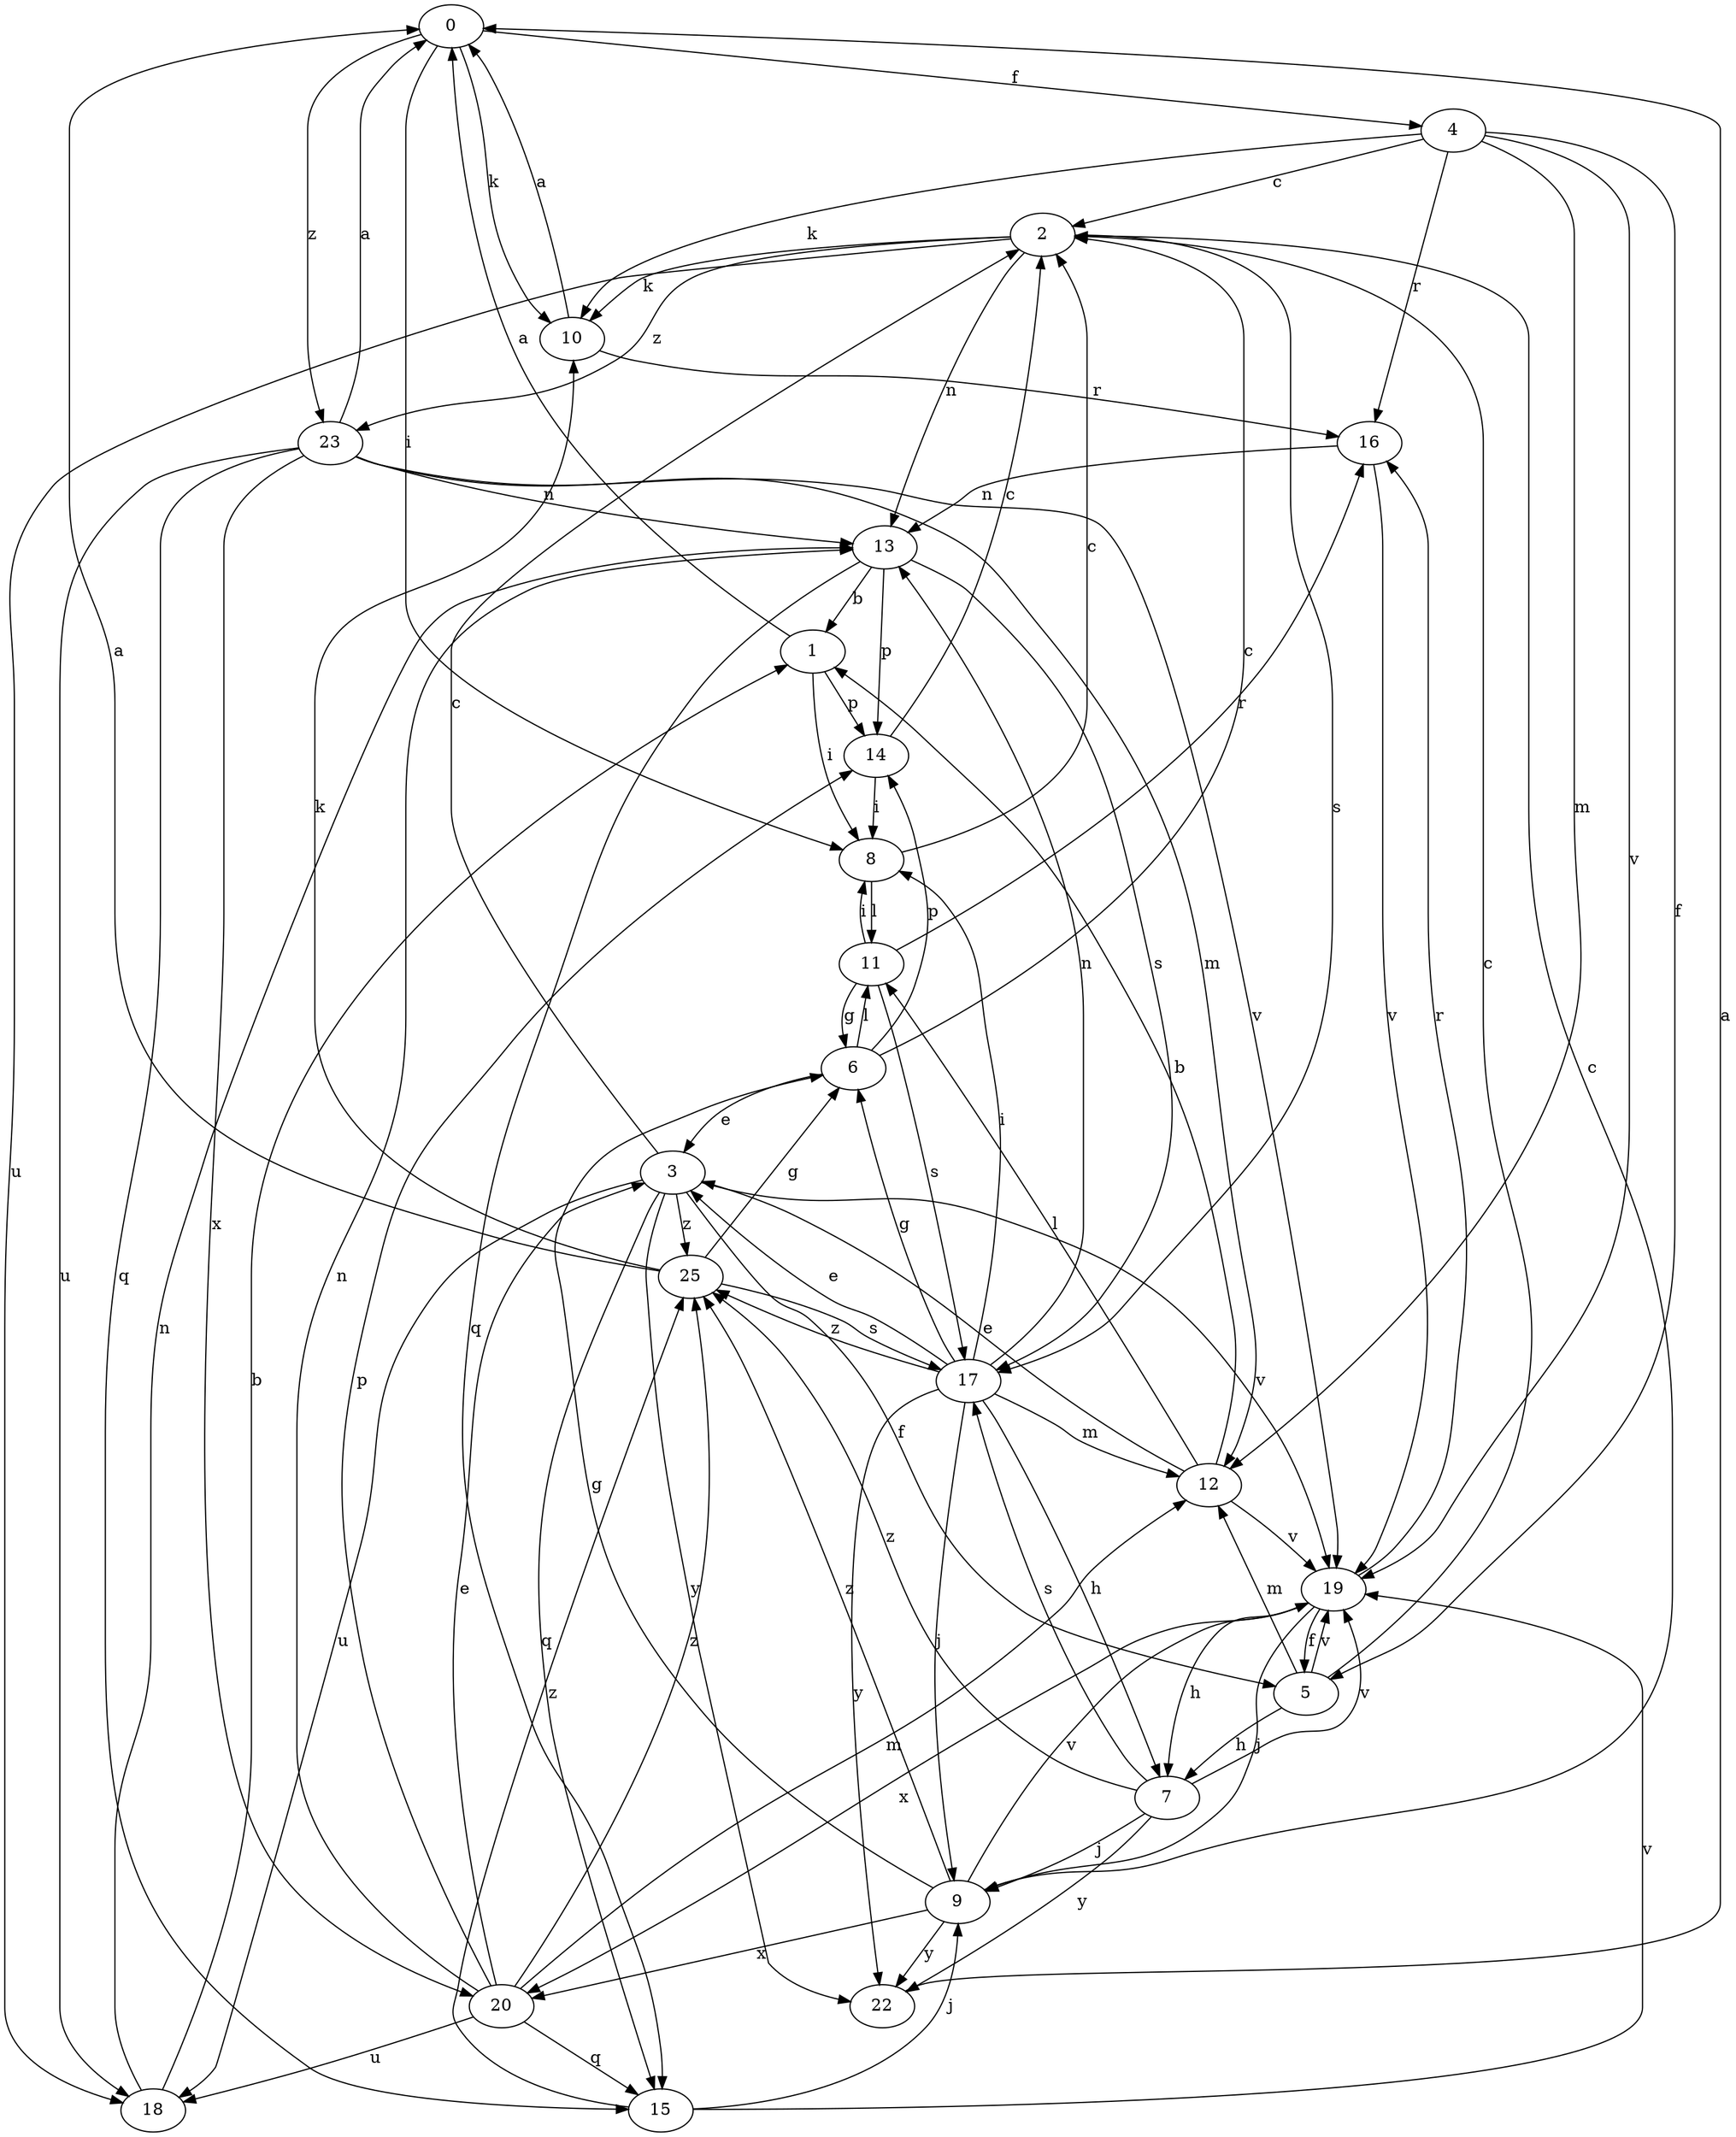 strict digraph  {
0;
1;
2;
3;
4;
5;
6;
7;
8;
9;
10;
11;
12;
13;
14;
15;
16;
17;
18;
19;
20;
22;
23;
25;
0 -> 4  [label=f];
0 -> 8  [label=i];
0 -> 10  [label=k];
0 -> 23  [label=z];
1 -> 0  [label=a];
1 -> 8  [label=i];
1 -> 14  [label=p];
2 -> 10  [label=k];
2 -> 13  [label=n];
2 -> 17  [label=s];
2 -> 18  [label=u];
2 -> 23  [label=z];
3 -> 2  [label=c];
3 -> 5  [label=f];
3 -> 15  [label=q];
3 -> 18  [label=u];
3 -> 19  [label=v];
3 -> 22  [label=y];
3 -> 25  [label=z];
4 -> 2  [label=c];
4 -> 5  [label=f];
4 -> 10  [label=k];
4 -> 12  [label=m];
4 -> 16  [label=r];
4 -> 19  [label=v];
5 -> 2  [label=c];
5 -> 7  [label=h];
5 -> 12  [label=m];
5 -> 19  [label=v];
6 -> 2  [label=c];
6 -> 3  [label=e];
6 -> 11  [label=l];
6 -> 14  [label=p];
7 -> 9  [label=j];
7 -> 17  [label=s];
7 -> 19  [label=v];
7 -> 22  [label=y];
7 -> 25  [label=z];
8 -> 2  [label=c];
8 -> 11  [label=l];
9 -> 2  [label=c];
9 -> 6  [label=g];
9 -> 19  [label=v];
9 -> 20  [label=x];
9 -> 22  [label=y];
9 -> 25  [label=z];
10 -> 0  [label=a];
10 -> 16  [label=r];
11 -> 6  [label=g];
11 -> 8  [label=i];
11 -> 16  [label=r];
11 -> 17  [label=s];
12 -> 1  [label=b];
12 -> 3  [label=e];
12 -> 11  [label=l];
12 -> 19  [label=v];
13 -> 1  [label=b];
13 -> 14  [label=p];
13 -> 15  [label=q];
13 -> 17  [label=s];
14 -> 2  [label=c];
14 -> 8  [label=i];
15 -> 9  [label=j];
15 -> 19  [label=v];
15 -> 25  [label=z];
16 -> 13  [label=n];
16 -> 19  [label=v];
17 -> 3  [label=e];
17 -> 6  [label=g];
17 -> 7  [label=h];
17 -> 8  [label=i];
17 -> 9  [label=j];
17 -> 12  [label=m];
17 -> 13  [label=n];
17 -> 22  [label=y];
17 -> 25  [label=z];
18 -> 1  [label=b];
18 -> 13  [label=n];
19 -> 5  [label=f];
19 -> 7  [label=h];
19 -> 9  [label=j];
19 -> 16  [label=r];
19 -> 20  [label=x];
20 -> 3  [label=e];
20 -> 12  [label=m];
20 -> 13  [label=n];
20 -> 14  [label=p];
20 -> 15  [label=q];
20 -> 18  [label=u];
20 -> 25  [label=z];
22 -> 0  [label=a];
23 -> 0  [label=a];
23 -> 12  [label=m];
23 -> 13  [label=n];
23 -> 15  [label=q];
23 -> 18  [label=u];
23 -> 19  [label=v];
23 -> 20  [label=x];
25 -> 0  [label=a];
25 -> 6  [label=g];
25 -> 10  [label=k];
25 -> 17  [label=s];
}
